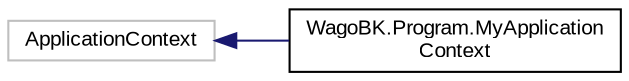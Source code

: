 digraph "Graphical Class Hierarchy"
{
  edge [fontname="Arial",fontsize="10",labelfontname="Arial",labelfontsize="10"];
  node [fontname="Arial",fontsize="10",shape=record];
  rankdir="LR";
  Node1 [label="ApplicationContext",height=0.2,width=0.4,color="grey75", fillcolor="white", style="filled"];
  Node1 -> Node2 [dir="back",color="midnightblue",fontsize="10",style="solid",fontname="Arial"];
  Node2 [label="WagoBK.Program.MyApplication\lContext",height=0.2,width=0.4,color="black", fillcolor="white", style="filled",URL="$class_wago_b_k_1_1_program_1_1_my_application_context.html"];
}

